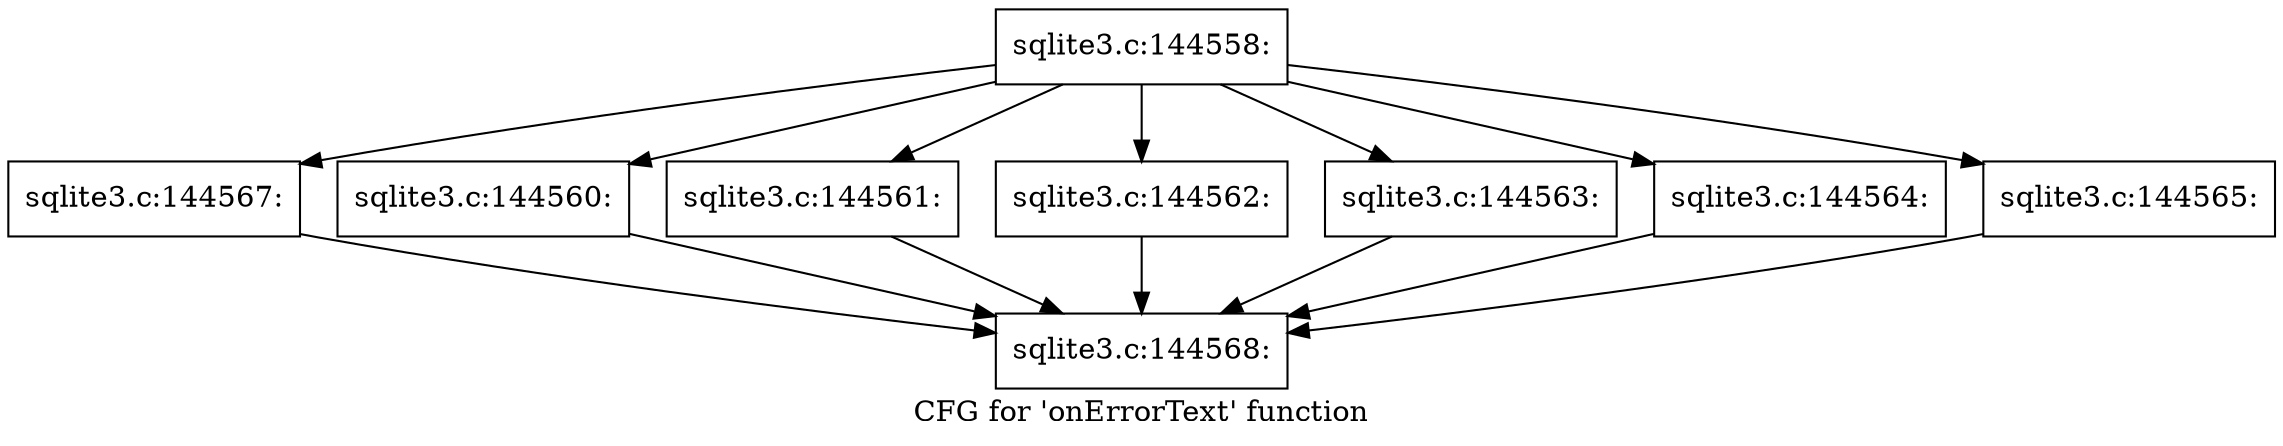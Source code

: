 digraph "CFG for 'onErrorText' function" {
	label="CFG for 'onErrorText' function";

	Node0x55c0f9d84500 [shape=record,label="{sqlite3.c:144558:}"];
	Node0x55c0f9d84500 -> Node0x55c0f9d855d0;
	Node0x55c0f9d84500 -> Node0x55c0f9d84a90;
	Node0x55c0f9d84500 -> Node0x55c0f9d85e40;
	Node0x55c0f9d84500 -> Node0x55c0f9d860f0;
	Node0x55c0f9d84500 -> Node0x55c0f9d863a0;
	Node0x55c0f9d84500 -> Node0x55c0f9d866f0;
	Node0x55c0f9d84500 -> Node0x55c0f9d86a10;
	Node0x55c0f9d84a90 [shape=record,label="{sqlite3.c:144560:}"];
	Node0x55c0f9d84a90 -> Node0x55c0f9d84680;
	Node0x55c0f9d85e40 [shape=record,label="{sqlite3.c:144561:}"];
	Node0x55c0f9d85e40 -> Node0x55c0f9d84680;
	Node0x55c0f9d860f0 [shape=record,label="{sqlite3.c:144562:}"];
	Node0x55c0f9d860f0 -> Node0x55c0f9d84680;
	Node0x55c0f9d863a0 [shape=record,label="{sqlite3.c:144563:}"];
	Node0x55c0f9d863a0 -> Node0x55c0f9d84680;
	Node0x55c0f9d866f0 [shape=record,label="{sqlite3.c:144564:}"];
	Node0x55c0f9d866f0 -> Node0x55c0f9d84680;
	Node0x55c0f9d86a10 [shape=record,label="{sqlite3.c:144565:}"];
	Node0x55c0f9d86a10 -> Node0x55c0f9d84680;
	Node0x55c0f9d855d0 [shape=record,label="{sqlite3.c:144567:}"];
	Node0x55c0f9d855d0 -> Node0x55c0f9d84680;
	Node0x55c0f9d84680 [shape=record,label="{sqlite3.c:144568:}"];
}
